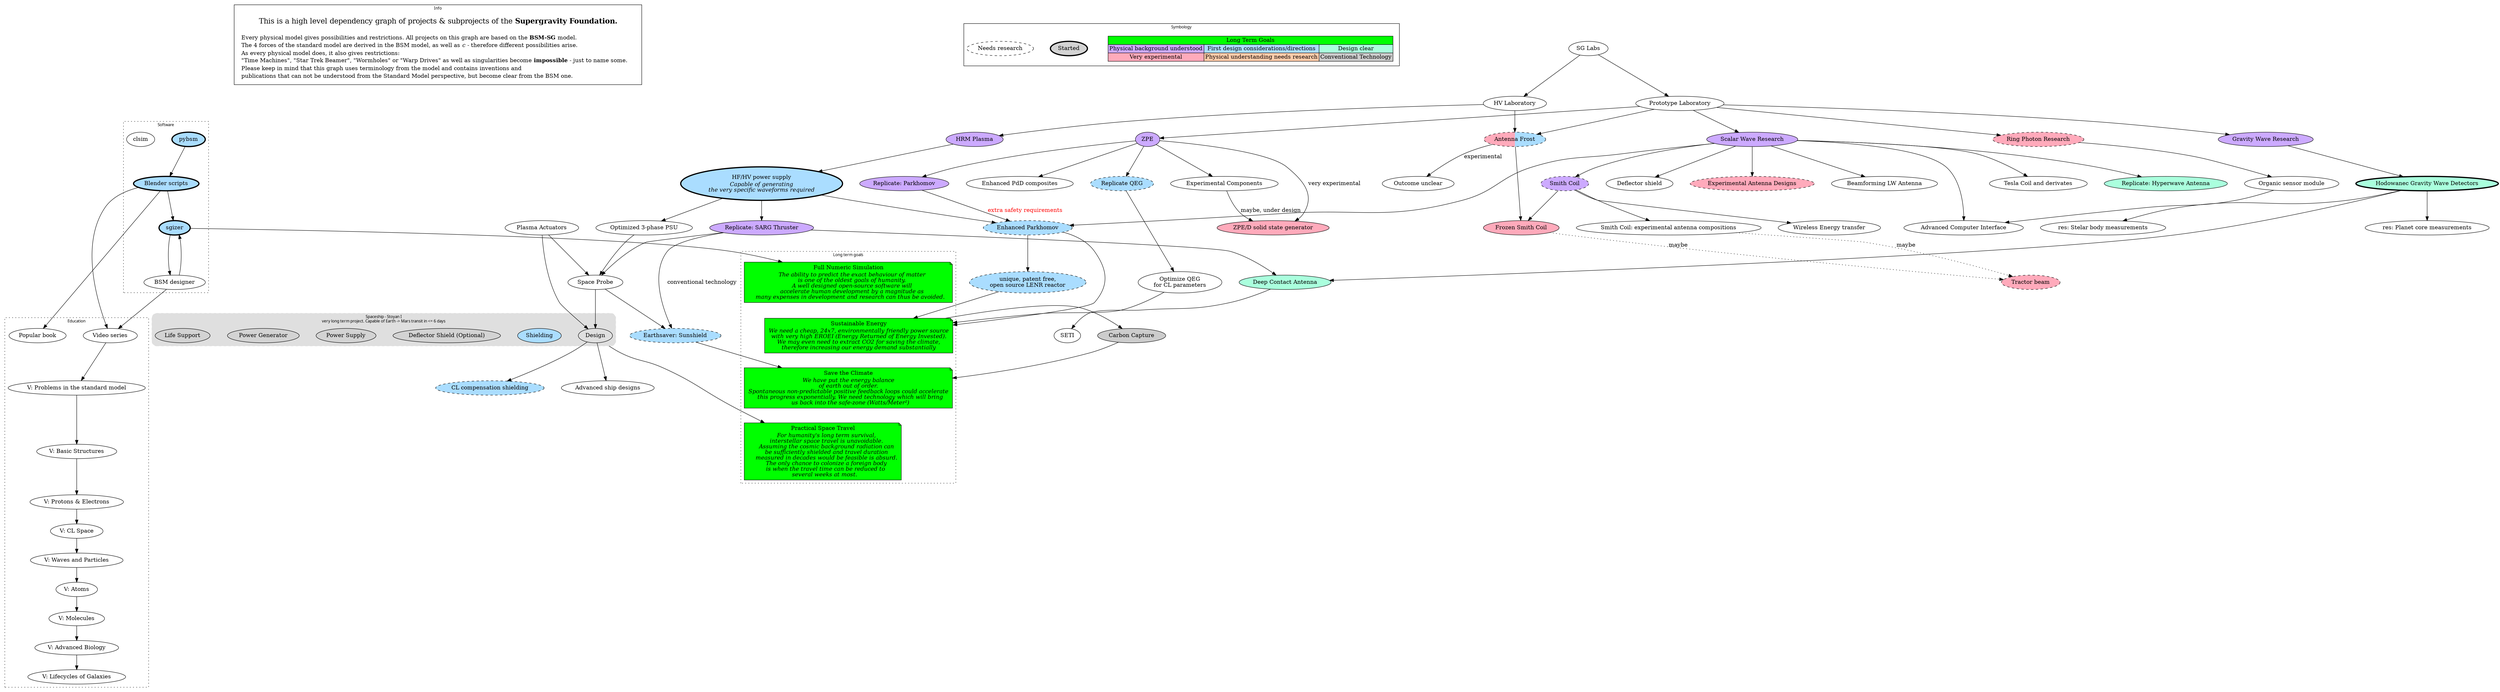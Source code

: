 digraph Projects {
ordering=out;
rankdir=TB
compound=true
splines="true";
nodesep=0.6
graph [fontsize=10 fontname="Verdana" compound=true,ordering=out];

  subgraph cluster_06 { 
    label = "Info";
    info_box [shape=plaintext,label=<
<TABLE BORDER="0" CELLBORDER="0" CELLSPACING="0">
  <TR>
    <TD ALIGN="CENTER"><FONT POINT-SIZE="18">This is a high level dependency graph of projects &amp; subprojects of the <b>Supergravity Foundation.</b></FONT></TD>
  </TR>
    <TR>
    <TD ALIGN="LEFT">&nbsp;</TD>
  </TR>
  <TR>
    <TD ALIGN="LEFT">Every physical model gives possibilities and restrictions. All projects on this graph are based on the <b>BSM-SG</b> model.
    </TD>
  </TR>
  <TR>
    <TD ALIGN="LEFT">The 4 forces of the standard model are derived in the BSM model, as well as <i>c</i> - therefore different possibilities arise.
    </TD>
  </TR>
  <TR>
    <TD ALIGN="LEFT">As every physical model does, it also gives restrictions:</TD>
  </TR>
  <TR>
    <TD ALIGN="LEFT">"Time Machines", "Star Trek Beamer", "Wormholes" or "Warp Drives" as well as singularities become <b>impossible</b> - just to name some.
    </TD>
  </TR>
  <TR>
    <TD ALIGN="LEFT">Please keep in mind that this graph uses terminology from the model and contains inventions and</TD>
    </TR>
  <TR>
    <TD ALIGN="LEFT">publications that can not be understood from the Standard Model perspective, but become clear from the BSM one.    </TD>
  </TR>
</TABLE>>
  ]
  }


  subgraph cluster_04 { 
    label = "Symbology";
    /*
    key [label=<<table border="0" cellpadding="2" cellspacing="0" cellborder="0">
      <tr><td align="right" port="i1">item 1</td></tr>
      <tr><td align="right" port="i2">item 2</td></tr>
      <tr><td align="right" port="i3">item 3</td></tr>
      <tr><td align="right" port="i4">item 4</td></tr>
      </table>>]
    key2 [label=<<table border="0" cellpadding="2" cellspacing="0" cellborder="0">
      <tr><td port="i1">&nbsp;</td></tr>
      <tr><td port="i2">&nbsp;</td></tr>
      <tr><td port="i3">&nbsp;</td></tr>
      <tr><td port="i4">&nbsp;</td></tr>
      </table>>]
    key:i1:e -> key2:i1:w [style=dashed]
    key:i2:e -> key2:i2:w [color=gray]
    key:i3:e -> key2:i3:w [color=peachpuff3]
    key:i4:e -> key2:i4:w [color=turquoise4, style=dotted]
*/
  a [shape=plaintext,label=<
<TABLE BORDER="0" CELLBORDER="1" CELLSPACING="0">
  <TR>
    <TD COLSPAN="4" BGCOLOR="#00FF00">Long Term Goals</TD>
  </TR>
  <TR>
    <TD BGCOLOR="#CCAAFF">Physical background understood</TD>
    <TD BGCOLOR="#AADDFF">First design considerations/directions</TD>
    <TD BGCOLOR="#AAFFDD">Design clear</TD>
  </TR>
  <TR>
    <TD BGCOLOR="#FFAABB">Very experimental</TD>
    <TD BGCOLOR="#FFCCAA">Physical understanding needs research</TD>
    <TD BGCOLOR="#CCCCCC">Conventional Technology</TD>
  </TR>
</TABLE>>
  ]
    "Started"[style="filled,setlinewidth(3)"]
    "Needs research"[style="dashed"]
    }


subgraph cluster_05 {
 style="dotted";
 rankdir=TB
 label = "Long term goals";
 "save_energy_balance"[pos="10,100!",point="10,100!",pin="true", fillcolor="#00ff00",shape="note", style="filled",label=<
<TABLE BORDER="0" CELLBORDER="0" CELLSPACING="0">
  <TR><TD>Save the Climate</TD></TR>
  <TR><TD><I>We have put the energy balance<BR/>of earth out of order.<BR/>Spontaneous non-predictable positive feedback loops could accelerate<BR/>
  this progress exponentially. We need technology which will bring<BR/>
  us back into the safe-zone (Watts/Meter²)</I></TD></TR>
</TABLE>>
 ]
 "sustainable_energy"[fillcolor="#00ff00", shape="note", style="filled",label=<
<TABLE BORDER="0" CELLBORDER="0" CELLSPACING="0">
  <TR><TD>Sustainable Energy</TD></TR>
  <TR><TD><I>We need a cheap, 24x7, environmentally friendly power source<BR/>with very high EROEI (Energy Returned of Energy Invested).<BR/>We may even need to extract CO2 for saving the climate,<BR/>therefore increasing our energy demand substantially</I></TD></TR>
</TABLE>>]
 "full_simulation"[shape="note", fillcolor="#00ff00",style="filled", label=<
<TABLE BORDER="0" CELLBORDER="0" CELLSPACING="0">
  <TR><TD>Full Numeric Simulation</TD></TR>
  <TR><TD><I>
    The ability to predict the exact behaviour of matter<BR/>
    is one of the oldest goals of humanity.<BR/>
    A well designed open-source software will<BR/>
    accelerate human development by a magnitude as<BR/>
    many expenses in development and research can thus be avoided.
  </I></TD></TR>
</TABLE>>
 ]
  "space_travel"[fillcolor="#00ff00", shape="note", style="filled",label=<
<TABLE BORDER="0" CELLBORDER="0" CELLSPACING="0">
  <TR><TD>Practical Space Travel</TD></TR>
  <TR><TD><I>
    For humanity's long term survival,<BR/>
    interstellar space travel is unavoidable.<BR/>
    Assuming the cosmic background radiation can<BR/>
    be sufficiently shielded and travel duration<BR/>
    measured in decades would be feasible is absurd.<BR/>
    The only chance to colonize a foreign body<BR/>
    is when the travel time can be reduced to <BR/>
    several weeks at most.
  </I></TD></TR>
</TABLE>>]
 full_simulation -> sustainable_energy[style=invis,weight=0.1]
 sustainable_energy -> save_energy_balance[style=invis,weight=0.1]
 save_energy_balance -> space_travel[style=invis,weight=0.1]

}

 
 "Optimized QEG"[label="Optimize QEG\nfor CL parameters"]
 
 // physics clear
 "ZPE"[style="filled", fillcolor="#CCAAFF"]
 "Scalar Wave Research"[style="filled", fillcolor="#CCAAFF"]
 "Gravity Wave Research"[style="filled", fillcolor="#CCAAFF"]
 "HRM Plasma"[style="filled", fillcolor="#CCAAFF"]
 "Replicate: Parkhomov"[style="filled", fillcolor="#CCAAFF"]
 "Smith Coil"[style="filled,dashed", fillcolor="#CCAAFF"]
 "hrm_power" [style="filled,setlinewidth(3)", fillcolor="#AADDFF", label=<
<TABLE BORDER="0" CELLBORDER="0" CELLSPACING="0">
  <TR><TD>HF/HV power supply</TD></TR>
  <TR><TD><I>Capable of generating<BR/>the very specific waveforms required</I></TD></TR>
</TABLE>>
 ]
 "sarg_thruster" [style="filled", fillcolor="#CCAAFF", label="Replicate: SARG Thruster"]

 // first design
 //     "First design considerations/directions"[style="filled", fillcolor="#AADDFF"]
 "Blender scripts"[style="filled,setlinewidth(3)", fillcolor="#AADDFF"]
 "sgizer"[style="filled,setlinewidth(3)", fillcolor="#AADDFF"]
 "pybsm"[style="filled,setlinewidth(3)", fillcolor="#AADDFF"]
 "sunshield"[style="filled,dashed", fillcolor="#AADDFF",label="Earthsaver: Sunshield"]
 "Enhanced Parkhomov"[style="dashed,filled", fillcolor="#AADDFF"]
 "unique_lenr_reactor"[style="dashed,filled", fillcolor="#AADDFF", label="unique, patent free,\nopen source LENR reactor"]
 
 "CL compensation shielding"[style="dashed,filled", fillcolor="#AADDFF"]

 // design clear
 //   "Design clear"[style="filled", fillcolor="#AAFFDD"]
 "Hodowanec Gravity Wave Detectors"[style="filled,setlinewidth(3)", fillcolor="#AAFFDD"]
 "Deep Contact Antenna"[style="filled", fillcolor="#AAFFDD"]
 "Replicate: Hyperwave Antenna"[style="filled", fillcolor="#AAFFDD"]
 
 // experimental designs
 "antenna_frost"[label="Antenna Frost",style="filled,dashed,striped", fillcolor="#FFAABB;0.5:#AADDFF"]
 "Ring Photon Research"[style="filled,dashed", fillcolor="#FFAABB"]
 "ZPE/D solid state generator"[style="filled", fillcolor="#FFAABB"]
 "Frozen Smith Coil"[style="filled", fillcolor="#FFAABB"]
 "Experimental Antenna Designs"[style="filled,dashed", fillcolor="#FFAABB"]
 "Tractor beam"[style="filled,dashed", fillcolor="#FFAABB"]
 
 // needs research
 // #FFCCAA
 "Replicate QEG"[style="filled,dashed", fillcolor="#AADDFF"]
 
 // conventional technology
 "Carbon Capture"[style="filled", fillcolor="#CCCCCC"]
 
 "Stoyan I Design" -> "space_travel" [ltail=cluster_0]
 
 "Plasma Actuators" -> "Stoyan I Design"

 "Stoyan I Design" -> "CL compensation shielding"
 "Stoyan I Design" -> "Advanced ship designs"

 "SG Labs" -> "HV Laboratory"
 "SG Labs" -> "Prototype Laboratory"
 "HV Laboratory" -> "HRM Plasma"
 "HRM Plasma" -> "hrm_power"
 "hrm_power" -> "Optimized 3-phase PSU" -> "Space Probe"
 "sarg_thruster" -> "Deep Contact Antenna"
 "sarg_thruster" -> "Space Probe"
 "Plasma Actuators" -> "Space Probe"
 "Space Probe" -> "Stoyan I Design"[ltail=cluster_0]

 "Space Probe" -> "sunshield"

 "hrm_power" -> "sarg_thruster"
 "sarg_thruster" -> "sunshield"[label="conventional technology"]
 
 "sunshield" -> "save_energy_balance"
 "sustainable_energy" -> "Carbon Capture"
 "Carbon Capture" -> "save_energy_balance"

 "HV Laboratory" -> "antenna_frost"

 "antenna_frost" -> "Outcome unclear"[label="experimental"]

 "Prototype Laboratory" -> "Scalar Wave Research"
 "Scalar Wave Research" -> "Smith Coil"
 "Scalar Wave Research" -> "Tesla Coil and derivates"
 "Scalar Wave Research" -> "Replicate: Hyperwave Antenna"
 "Scalar Wave Research" -> "Deflector shield"
 "Scalar Wave Research" -> "Experimental Antenna Designs"
 "Scalar Wave Research" -> "Beamforming LW Antenna"

 # we can combine the antenna frost principle with a Smith Coil design
 "Smith Coil" -> "Frozen Smith Coil"
 "antenna_frost" -> "Frozen Smith Coil"


 "Organic sensor module" -> "Advanced Computer Interface"
 "Scalar Wave Research" -> "Advanced Computer Interface"

 "Smith Coil" -> "Smith Coil: experimental antenna compositions"
 "Smith Coil" -> "Wireless Energy transfer"
 "Smith Coil: experimental antenna compositions" -> "Tractor beam"[label="maybe", style="dotted"]
 "Frozen Smith Coil" -> "Tractor beam"[label="maybe", style="dotted"]


 "Prototype Laboratory" -> "Gravity Wave Research"
 "Gravity Wave Research" -> "Hodowanec Gravity Wave Detectors"
 "Hodowanec Gravity Wave Detectors" -> "Deep Contact Antenna"
 "Deep Contact Antenna" -> "SETI"
 "Hodowanec Gravity Wave Detectors" -> "res: Planet core measurements"
 "Hodowanec Gravity Wave Detectors" -> "res: Stelar body measurements"

 "Prototype Laboratory" -> "antenna_frost"
 "Prototype Laboratory" -> "ZPE"

 "Prototype Laboratory" -> "Ring Photon Research"
 "Ring Photon Research" -> "Organic sensor module"

 "Scalar Wave Research" -> "Enhanced Parkhomov"
 "hrm_power" -> "Enhanced Parkhomov"
 "ZPE" -> "Replicate: Parkhomov"
 "Replicate: Parkhomov" -> "Enhanced Parkhomov"[label="extra safety requirements", fontcolor="#ff0000"]
 "Enhanced Parkhomov" -> "unique_lenr_reactor"
 "ZPE" -> "Enhanced PdD composites"
 "ZPE" -> "Replicate QEG" -> "Optimized QEG"
 "ZPE" -> "ZPE/D solid state generator"[label="very experimental"]
 "Experimental Components" -> "ZPE/D solid state generator"[label="maybe, under design"]
 "ZPE" -> "Experimental Components"
 "Optimized QEG" -> "sustainable_energy"
 "Enhanced Parkhomov" -> "sustainable_energy"
 "unique_lenr_reactor" -> "sustainable_energy"

 subgraph cluster_0 {
  style="rounded,dashed,filled"
  color="#DFDFDF"
  node [style=filled];
  label="Spaceship - Stoyan I\nvery long term project. Capable of Earth -> Mars transit in <= 6 days";
  "Stoyan I Design"[label="Design"]
  "Shielding"[fillcolor="#AADDFF"]
  "Deflector Shield"[label="Deflector Shield (Optional)"]
  "Power Supply"
  "Power Generator"
  "Life Support";
 }

 
 subgraph cluster_01 {
    label="Education"
    rankdir="TB"
    style="dotted";
    "Video series" -> "V: Problems in the standard model" -> "V: Basic Structures" -> "V: Protons & Electrons" -> "V: CL Space" -> "V: Waves and Particles" -> "V: Atoms" -> "V: Molecules" -> "V: Advanced Biology" -> "V: Lifecycles of Galaxies"
    "Popular book"
 }

 subgraph cluster_02 {
    label="Software";
    style="dotted"
    "Blender scripts"
    "clsim"
    "sgizer" -> "full_simulation"
    "BSM designer";
    "pybsm" -> "Blender scripts";
}

  "BSM designer" -> "Video series"

  "Blender scripts" -> "Video series"
  "Blender scripts" -> "sgizer"
  "Blender scripts" -> "Popular book"
  "BSM designer" -> "sgizer";
  "sgizer" -> "BSM designer";

/*
 subgraph cluster_03 {
  label="crowdfunding"
  "V: What the BSM model can bring us & what we do"
  "V: Problems"
  "V: State of our planet"
  "V: Details on the model"
}
*/
}
